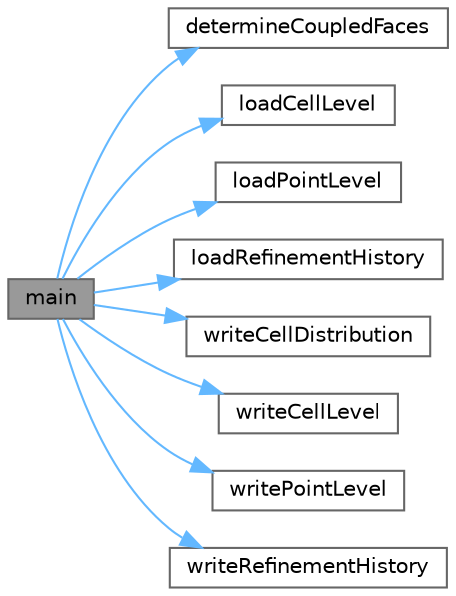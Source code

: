 digraph "main"
{
 // LATEX_PDF_SIZE
  bgcolor="transparent";
  edge [fontname=Helvetica,fontsize=10,labelfontname=Helvetica,labelfontsize=10];
  node [fontname=Helvetica,fontsize=10,shape=box,height=0.2,width=0.4];
  rankdir="LR";
  Node1 [id="Node000001",label="main",height=0.2,width=0.4,color="gray40", fillcolor="grey60", style="filled", fontcolor="black",tooltip=" "];
  Node1 -> Node2 [id="edge1_Node000001_Node000002",color="steelblue1",style="solid",tooltip=" "];
  Node2 [id="Node000002",label="determineCoupledFaces",height=0.2,width=0.4,color="grey40", fillcolor="white", style="filled",URL="$reconstructParMesh3D_8C.html#a8fe3b2b1b48a948f6b5da00748559946",tooltip=" "];
  Node1 -> Node3 [id="edge2_Node000001_Node000003",color="steelblue1",style="solid",tooltip=" "];
  Node3 [id="Node000003",label="loadCellLevel",height=0.2,width=0.4,color="grey40", fillcolor="white", style="filled",URL="$reconstructParMesh3D_8C.html#abc08552547ed590ce23bb82751cf823d",tooltip=" "];
  Node1 -> Node4 [id="edge3_Node000001_Node000004",color="steelblue1",style="solid",tooltip=" "];
  Node4 [id="Node000004",label="loadPointLevel",height=0.2,width=0.4,color="grey40", fillcolor="white", style="filled",URL="$reconstructParMesh3D_8C.html#a953e59be47dc8e7b49f8c1d8d9e55296",tooltip=" "];
  Node1 -> Node5 [id="edge4_Node000001_Node000005",color="steelblue1",style="solid",tooltip=" "];
  Node5 [id="Node000005",label="loadRefinementHistory",height=0.2,width=0.4,color="grey40", fillcolor="white", style="filled",URL="$reconstructParMesh3D_8C.html#a6f47496bbcab6eaae66268a98d9b0b2f",tooltip=" "];
  Node1 -> Node6 [id="edge5_Node000001_Node000006",color="steelblue1",style="solid",tooltip=" "];
  Node6 [id="Node000006",label="writeCellDistribution",height=0.2,width=0.4,color="grey40", fillcolor="white", style="filled",URL="$reconstructParMesh3D_8C.html#aa9b553476e62c6b717082b751e681e12",tooltip=" "];
  Node1 -> Node7 [id="edge6_Node000001_Node000007",color="steelblue1",style="solid",tooltip=" "];
  Node7 [id="Node000007",label="writeCellLevel",height=0.2,width=0.4,color="grey40", fillcolor="white", style="filled",URL="$reconstructParMesh3D_8C.html#a66f197ad356d7646a06ff7264597f8ce",tooltip=" "];
  Node1 -> Node8 [id="edge7_Node000001_Node000008",color="steelblue1",style="solid",tooltip=" "];
  Node8 [id="Node000008",label="writePointLevel",height=0.2,width=0.4,color="grey40", fillcolor="white", style="filled",URL="$reconstructParMesh3D_8C.html#af3b614edd1c9a48aa31f538954d49634",tooltip=" "];
  Node1 -> Node9 [id="edge8_Node000001_Node000009",color="steelblue1",style="solid",tooltip=" "];
  Node9 [id="Node000009",label="writeRefinementHistory",height=0.2,width=0.4,color="grey40", fillcolor="white", style="filled",URL="$reconstructParMesh3D_8C.html#a864f75cdc2733b4bc4c85afcfdb2a423",tooltip=" "];
}
